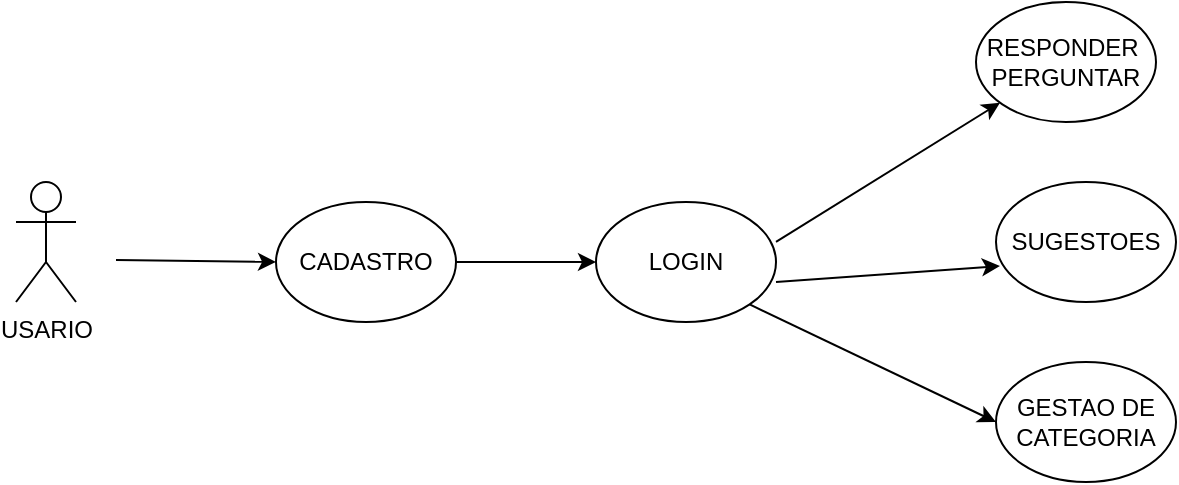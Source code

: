 <mxfile version="20.5.3" type="device"><diagram id="uKdlBGABnmCTpz1XSw4z" name="Página-1"><mxGraphModel dx="1102" dy="582" grid="1" gridSize="10" guides="1" tooltips="1" connect="1" arrows="1" fold="1" page="1" pageScale="1" pageWidth="827" pageHeight="1169" math="0" shadow="0"><root><mxCell id="0"/><mxCell id="1" parent="0"/><mxCell id="FwHA8y0am0rinINpPrpK-1" value="USARIO&lt;br&gt;" style="shape=umlActor;verticalLabelPosition=bottom;verticalAlign=top;html=1;outlineConnect=0;" parent="1" vertex="1"><mxGeometry x="60" y="180" width="30" height="60" as="geometry"/></mxCell><mxCell id="FwHA8y0am0rinINpPrpK-3" value="CADASTRO&lt;br&gt;" style="ellipse;whiteSpace=wrap;html=1;" parent="1" vertex="1"><mxGeometry x="190" y="190" width="90" height="60" as="geometry"/></mxCell><mxCell id="FwHA8y0am0rinINpPrpK-4" value="LOGIN&lt;br&gt;" style="ellipse;whiteSpace=wrap;html=1;" parent="1" vertex="1"><mxGeometry x="350" y="190" width="90" height="60" as="geometry"/></mxCell><mxCell id="FwHA8y0am0rinINpPrpK-5" value="RESPONDER&amp;nbsp;&lt;br&gt;PERGUNTAR" style="ellipse;whiteSpace=wrap;html=1;" parent="1" vertex="1"><mxGeometry x="540" y="90" width="90" height="60" as="geometry"/></mxCell><mxCell id="FwHA8y0am0rinINpPrpK-6" value="SUGESTOES&lt;br&gt;" style="ellipse;whiteSpace=wrap;html=1;" parent="1" vertex="1"><mxGeometry x="550" y="180" width="90" height="60" as="geometry"/></mxCell><mxCell id="FwHA8y0am0rinINpPrpK-7" value="" style="endArrow=classic;html=1;rounded=0;entryX=0;entryY=0.5;entryDx=0;entryDy=0;" parent="1" target="FwHA8y0am0rinINpPrpK-3" edge="1"><mxGeometry width="50" height="50" relative="1" as="geometry"><mxPoint x="110" y="219" as="sourcePoint"/><mxPoint x="170" y="220" as="targetPoint"/></mxGeometry></mxCell><mxCell id="FwHA8y0am0rinINpPrpK-8" value="" style="endArrow=classic;html=1;rounded=0;entryX=0;entryY=0.5;entryDx=0;entryDy=0;" parent="1" target="FwHA8y0am0rinINpPrpK-4" edge="1"><mxGeometry width="50" height="50" relative="1" as="geometry"><mxPoint x="280" y="220" as="sourcePoint"/><mxPoint x="340" y="220" as="targetPoint"/></mxGeometry></mxCell><mxCell id="FwHA8y0am0rinINpPrpK-10" value="GESTAO DE CATEGORIA&lt;br&gt;" style="ellipse;whiteSpace=wrap;html=1;" parent="1" vertex="1"><mxGeometry x="550" y="270" width="90" height="60" as="geometry"/></mxCell><mxCell id="FwHA8y0am0rinINpPrpK-11" value="" style="endArrow=classic;html=1;rounded=0;exitX=1;exitY=0.333;exitDx=0;exitDy=0;exitPerimeter=0;" parent="1" source="FwHA8y0am0rinINpPrpK-4" target="FwHA8y0am0rinINpPrpK-5" edge="1"><mxGeometry width="50" height="50" relative="1" as="geometry"><mxPoint x="440" y="200" as="sourcePoint"/><mxPoint x="510" y="200" as="targetPoint"/></mxGeometry></mxCell><mxCell id="FwHA8y0am0rinINpPrpK-12" value="" style="endArrow=classic;html=1;rounded=0;entryX=0.022;entryY=0.7;entryDx=0;entryDy=0;entryPerimeter=0;" parent="1" target="FwHA8y0am0rinINpPrpK-6" edge="1"><mxGeometry width="50" height="50" relative="1" as="geometry"><mxPoint x="440" y="230" as="sourcePoint"/><mxPoint x="540" y="230" as="targetPoint"/></mxGeometry></mxCell><mxCell id="FwHA8y0am0rinINpPrpK-13" value="" style="endArrow=classic;html=1;rounded=0;exitX=1;exitY=1;exitDx=0;exitDy=0;" parent="1" source="FwHA8y0am0rinINpPrpK-4" edge="1"><mxGeometry width="50" height="50" relative="1" as="geometry"><mxPoint x="430" y="250" as="sourcePoint"/><mxPoint x="550" y="300" as="targetPoint"/></mxGeometry></mxCell></root></mxGraphModel></diagram></mxfile>